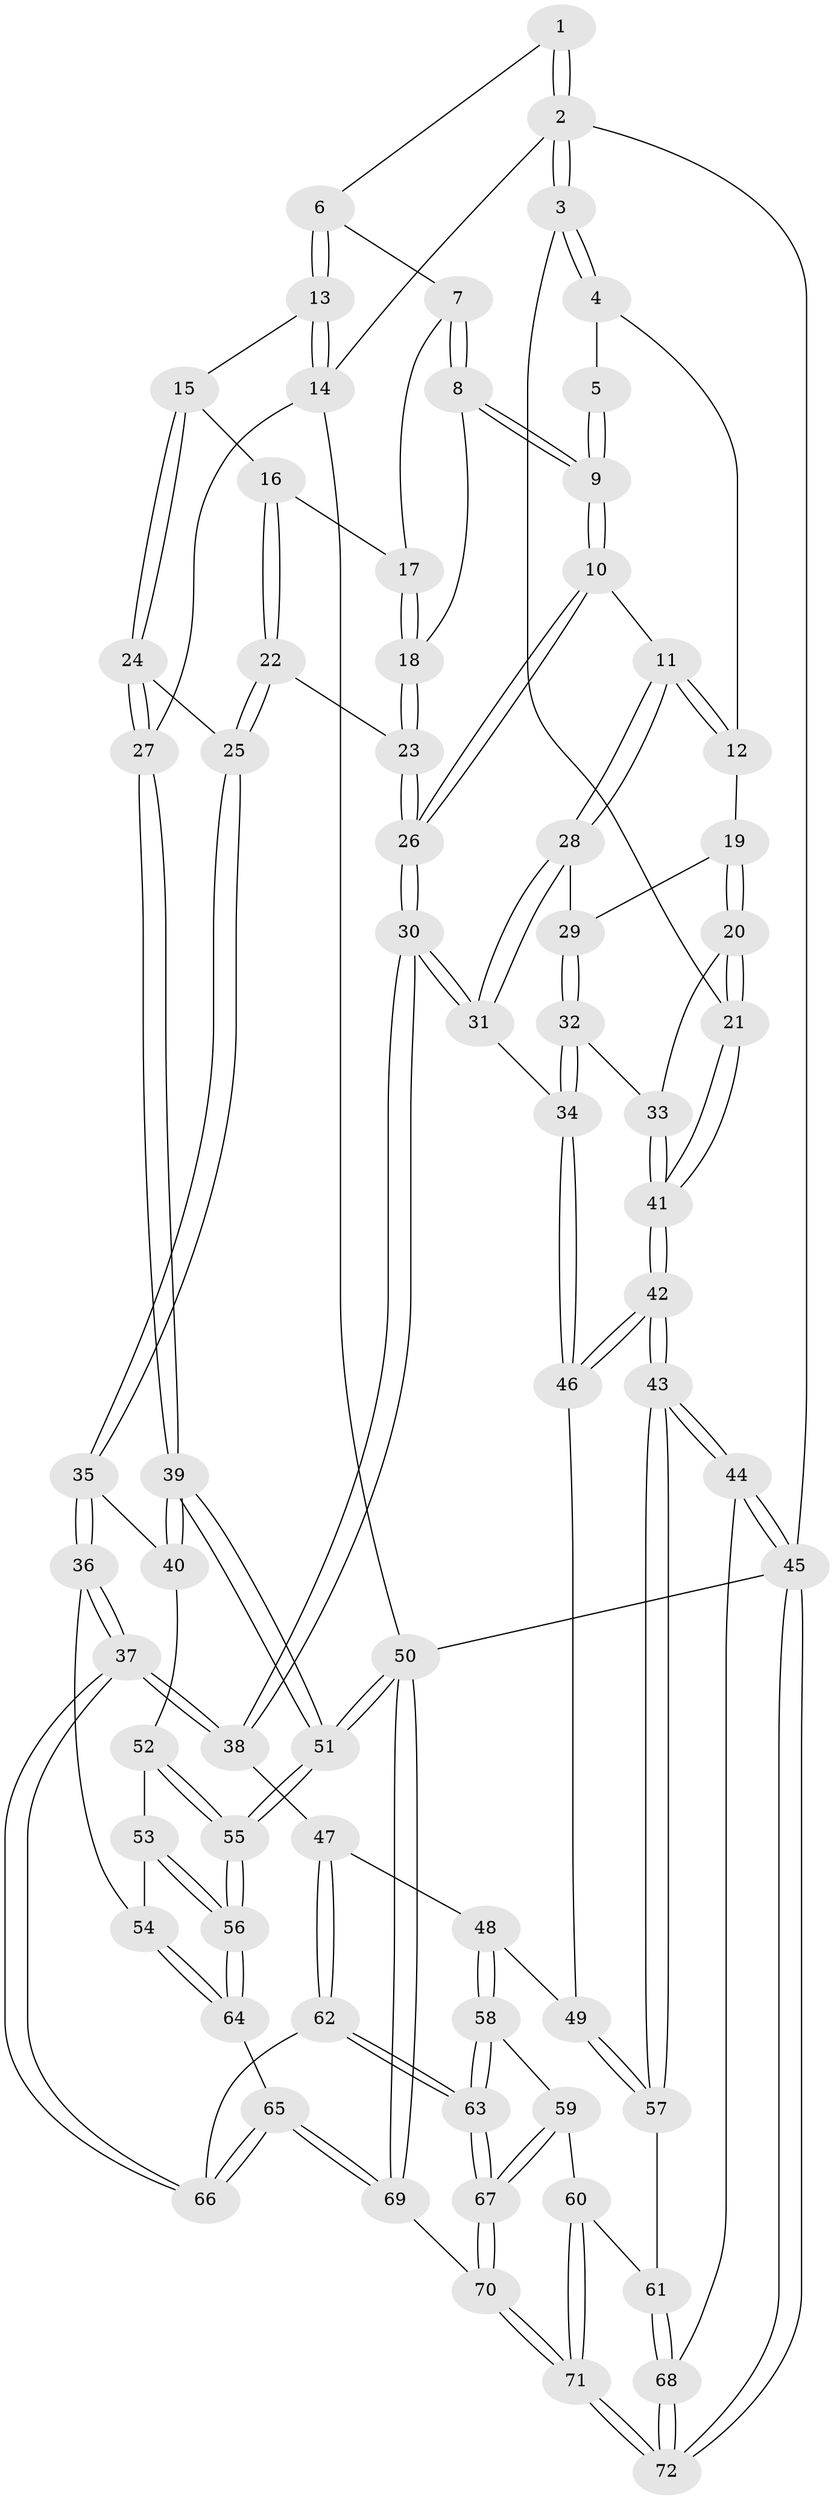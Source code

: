 // coarse degree distribution, {4: 0.4634146341463415, 2: 0.024390243902439025, 5: 0.36585365853658536, 6: 0.07317073170731707, 3: 0.07317073170731707}
// Generated by graph-tools (version 1.1) at 2025/42/03/06/25 10:42:27]
// undirected, 72 vertices, 177 edges
graph export_dot {
graph [start="1"]
  node [color=gray90,style=filled];
  1 [pos="+0.3164818145877637+0"];
  2 [pos="+0+0"];
  3 [pos="+0+0.03916629730521159"];
  4 [pos="+0.24963026790653758+0.06768108207268482"];
  5 [pos="+0.27389592055784284+0.024222150540380547"];
  6 [pos="+0.6340734677682515+0"];
  7 [pos="+0.6140978382079285+0"];
  8 [pos="+0.5759327300257298+0.029542276711154367"];
  9 [pos="+0.502711808828066+0.1733684995816785"];
  10 [pos="+0.4945711344154544+0.1992480306693976"];
  11 [pos="+0.4642754062374065+0.217859732247864"];
  12 [pos="+0.25799852674306917+0.15173938290841021"];
  13 [pos="+1+0"];
  14 [pos="+1+0"];
  15 [pos="+1+0.01796307333699616"];
  16 [pos="+0.9350219085317623+0.11007015950429852"];
  17 [pos="+0.7698641770895188+0.19639695182941388"];
  18 [pos="+0.7454137416281362+0.2369928126080403"];
  19 [pos="+0.14722194406200234+0.24910253307078656"];
  20 [pos="+0+0.12007058048786551"];
  21 [pos="+0+0.09614573908086692"];
  22 [pos="+0.8039993188577232+0.36165145264944143"];
  23 [pos="+0.7348361119713142+0.3609282498991386"];
  24 [pos="+0.9257779722686749+0.3926349720542673"];
  25 [pos="+0.8758160811265842+0.397897765888087"];
  26 [pos="+0.6820318776341626+0.3820807403659448"];
  27 [pos="+1+0.4466648594816146"];
  28 [pos="+0.45080583304574534+0.2375109618841173"];
  29 [pos="+0.21263512317639072+0.3433508644567576"];
  30 [pos="+0.5936573271365916+0.615688142553481"];
  31 [pos="+0.4101009316164674+0.45877334958338467"];
  32 [pos="+0.2197161139516304+0.46740568727449455"];
  33 [pos="+0.12293236749483039+0.4288541600733776"];
  34 [pos="+0.22230539927313228+0.47604897440717187"];
  35 [pos="+0.8723718803240285+0.5289081454446103"];
  36 [pos="+0.6688465491297796+0.6570260540691469"];
  37 [pos="+0.6087797773442072+0.6425159938688828"];
  38 [pos="+0.5946177030664663+0.6221909397063063"];
  39 [pos="+1+0.6184306357244138"];
  40 [pos="+0.9883263313739288+0.6203449247501849"];
  41 [pos="+0+0.3944516128708053"];
  42 [pos="+0+0.5288900886288214"];
  43 [pos="+0+0.6713014287446465"];
  44 [pos="+0+0.8516531558893071"];
  45 [pos="+0+1"];
  46 [pos="+0.2197253996507889+0.48225729795133365"];
  47 [pos="+0.3267644941856904+0.6869701726638848"];
  48 [pos="+0.25485074314918854+0.6800852750023824"];
  49 [pos="+0.21156429718956268+0.6434940422443195"];
  50 [pos="+1+1"];
  51 [pos="+1+1"];
  52 [pos="+0.8801075333759993+0.6829566612388789"];
  53 [pos="+0.8212541300136689+0.7000934024602925"];
  54 [pos="+0.7203622235563348+0.6869016086352782"];
  55 [pos="+1+1"];
  56 [pos="+1+1"];
  57 [pos="+0.04746688277688463+0.7030972596456879"];
  58 [pos="+0.24994497517900494+0.7889297226242793"];
  59 [pos="+0.24419591401671217+0.8171545756700611"];
  60 [pos="+0.23203179914210526+0.8450420870393783"];
  61 [pos="+0.10738060812992861+0.8480578298322091"];
  62 [pos="+0.39733631649603013+0.8493765873806348"];
  63 [pos="+0.39726568080830477+0.849541133648417"];
  64 [pos="+0.8270404361616239+0.9485817890212558"];
  65 [pos="+0.5953108385802777+0.9034194453954968"];
  66 [pos="+0.5881039090384907+0.7237691480990218"];
  67 [pos="+0.38988272664622897+0.8832622010253096"];
  68 [pos="+0.08673888330311613+0.9181353750053033"];
  69 [pos="+0.43492114514279373+1"];
  70 [pos="+0.3909396826112987+1"];
  71 [pos="+0.29411568729754645+1"];
  72 [pos="+0.24308943885478773+1"];
  1 -- 2;
  1 -- 2;
  1 -- 6;
  2 -- 3;
  2 -- 3;
  2 -- 14;
  2 -- 45;
  3 -- 4;
  3 -- 4;
  3 -- 21;
  4 -- 5;
  4 -- 12;
  5 -- 9;
  5 -- 9;
  6 -- 7;
  6 -- 13;
  6 -- 13;
  7 -- 8;
  7 -- 8;
  7 -- 17;
  8 -- 9;
  8 -- 9;
  8 -- 18;
  9 -- 10;
  9 -- 10;
  10 -- 11;
  10 -- 26;
  10 -- 26;
  11 -- 12;
  11 -- 12;
  11 -- 28;
  11 -- 28;
  12 -- 19;
  13 -- 14;
  13 -- 14;
  13 -- 15;
  14 -- 27;
  14 -- 50;
  15 -- 16;
  15 -- 24;
  15 -- 24;
  16 -- 17;
  16 -- 22;
  16 -- 22;
  17 -- 18;
  17 -- 18;
  18 -- 23;
  18 -- 23;
  19 -- 20;
  19 -- 20;
  19 -- 29;
  20 -- 21;
  20 -- 21;
  20 -- 33;
  21 -- 41;
  21 -- 41;
  22 -- 23;
  22 -- 25;
  22 -- 25;
  23 -- 26;
  23 -- 26;
  24 -- 25;
  24 -- 27;
  24 -- 27;
  25 -- 35;
  25 -- 35;
  26 -- 30;
  26 -- 30;
  27 -- 39;
  27 -- 39;
  28 -- 29;
  28 -- 31;
  28 -- 31;
  29 -- 32;
  29 -- 32;
  30 -- 31;
  30 -- 31;
  30 -- 38;
  30 -- 38;
  31 -- 34;
  32 -- 33;
  32 -- 34;
  32 -- 34;
  33 -- 41;
  33 -- 41;
  34 -- 46;
  34 -- 46;
  35 -- 36;
  35 -- 36;
  35 -- 40;
  36 -- 37;
  36 -- 37;
  36 -- 54;
  37 -- 38;
  37 -- 38;
  37 -- 66;
  37 -- 66;
  38 -- 47;
  39 -- 40;
  39 -- 40;
  39 -- 51;
  39 -- 51;
  40 -- 52;
  41 -- 42;
  41 -- 42;
  42 -- 43;
  42 -- 43;
  42 -- 46;
  42 -- 46;
  43 -- 44;
  43 -- 44;
  43 -- 57;
  43 -- 57;
  44 -- 45;
  44 -- 45;
  44 -- 68;
  45 -- 72;
  45 -- 72;
  45 -- 50;
  46 -- 49;
  47 -- 48;
  47 -- 62;
  47 -- 62;
  48 -- 49;
  48 -- 58;
  48 -- 58;
  49 -- 57;
  49 -- 57;
  50 -- 51;
  50 -- 51;
  50 -- 69;
  50 -- 69;
  51 -- 55;
  51 -- 55;
  52 -- 53;
  52 -- 55;
  52 -- 55;
  53 -- 54;
  53 -- 56;
  53 -- 56;
  54 -- 64;
  54 -- 64;
  55 -- 56;
  55 -- 56;
  56 -- 64;
  56 -- 64;
  57 -- 61;
  58 -- 59;
  58 -- 63;
  58 -- 63;
  59 -- 60;
  59 -- 67;
  59 -- 67;
  60 -- 61;
  60 -- 71;
  60 -- 71;
  61 -- 68;
  61 -- 68;
  62 -- 63;
  62 -- 63;
  62 -- 66;
  63 -- 67;
  63 -- 67;
  64 -- 65;
  65 -- 66;
  65 -- 66;
  65 -- 69;
  65 -- 69;
  67 -- 70;
  67 -- 70;
  68 -- 72;
  68 -- 72;
  69 -- 70;
  70 -- 71;
  70 -- 71;
  71 -- 72;
  71 -- 72;
}
